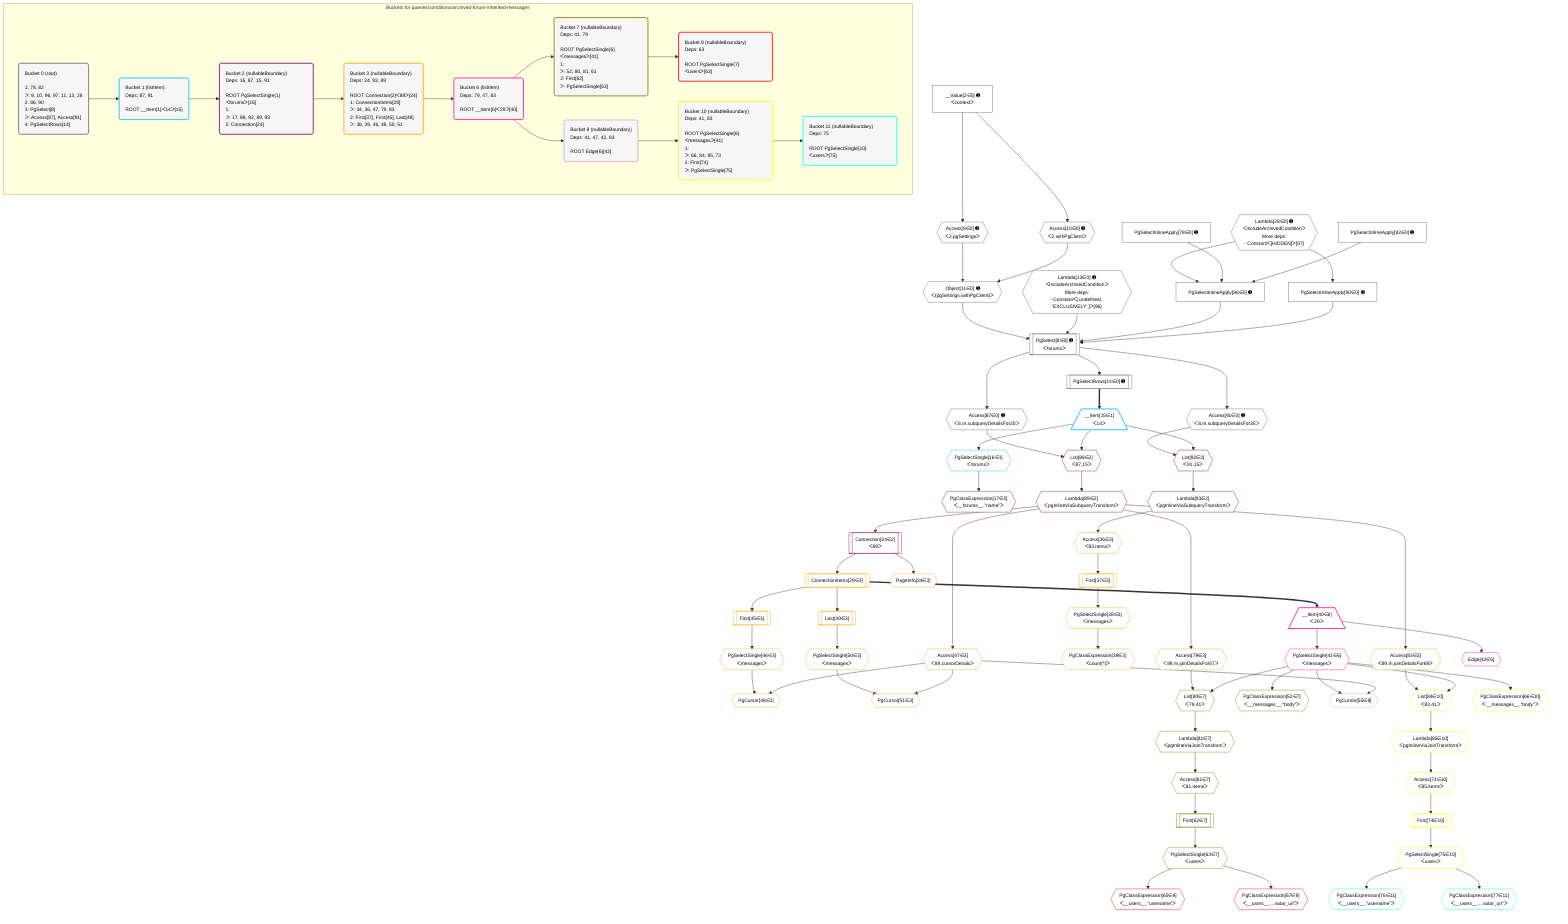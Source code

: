 %%{init: {'themeVariables': { 'fontSize': '12px'}}}%%
graph TD
    classDef path fill:#eee,stroke:#000,color:#000
    classDef plan fill:#fff,stroke-width:1px,color:#000
    classDef itemplan fill:#fff,stroke-width:2px,color:#000
    classDef unbatchedplan fill:#dff,stroke-width:1px,color:#000
    classDef sideeffectplan fill:#fcc,stroke-width:2px,color:#000
    classDef bucket fill:#f6f6f6,color:#000,stroke-width:2px,text-align:left

    subgraph "Buckets for queries/conditions/archived-forum-inherited-messages"
    Bucket0("Bucket 0 (root)<br /><br />1: 78, 82<br />ᐳ: 9, 10, 96, 97, 11, 13, 28<br />2: 86, 90<br />3: PgSelect[8]<br />ᐳ: Access[87], Access[91]<br />4: PgSelectRows[14]"):::bucket
    Bucket1("Bucket 1 (listItem)<br />Deps: 87, 91<br /><br />ROOT __Item{1}ᐸ14ᐳ[15]"):::bucket
    Bucket2("Bucket 2 (nullableBoundary)<br />Deps: 16, 87, 15, 91<br /><br />ROOT PgSelectSingle{1}ᐸforumsᐳ[16]<br />1: <br />ᐳ: 17, 88, 92, 89, 93<br />2: Connection[24]"):::bucket
    Bucket3("Bucket 3 (nullableBoundary)<br />Deps: 24, 93, 89<br /><br />ROOT Connection{2}ᐸ89ᐳ[24]<br />1: ConnectionItems[29]<br />ᐳ: 34, 36, 47, 79, 83<br />2: First[37], First[45], Last[49]<br />ᐳ: 38, 39, 46, 48, 50, 51"):::bucket
    Bucket6("Bucket 6 (listItem)<br />Deps: 79, 47, 83<br /><br />ROOT __Item{6}ᐸ29ᐳ[40]"):::bucket
    Bucket7("Bucket 7 (nullableBoundary)<br />Deps: 41, 79<br /><br />ROOT PgSelectSingle{6}ᐸmessagesᐳ[41]<br />1: <br />ᐳ: 52, 80, 81, 61<br />2: First[62]<br />ᐳ: PgSelectSingle[63]"):::bucket
    Bucket8("Bucket 8 (nullableBoundary)<br />Deps: 41, 47, 42, 83<br /><br />ROOT Edge{6}[42]"):::bucket
    Bucket9("Bucket 9 (nullableBoundary)<br />Deps: 63<br /><br />ROOT PgSelectSingle{7}ᐸusersᐳ[63]"):::bucket
    Bucket10("Bucket 10 (nullableBoundary)<br />Deps: 41, 83<br /><br />ROOT PgSelectSingle{6}ᐸmessagesᐳ[41]<br />1: <br />ᐳ: 66, 84, 85, 73<br />2: First[74]<br />ᐳ: PgSelectSingle[75]"):::bucket
    Bucket11("Bucket 11 (nullableBoundary)<br />Deps: 75<br /><br />ROOT PgSelectSingle{10}ᐸusersᐳ[75]"):::bucket
    end
    Bucket0 --> Bucket1
    Bucket1 --> Bucket2
    Bucket2 --> Bucket3
    Bucket3 --> Bucket6
    Bucket6 --> Bucket7 & Bucket8
    Bucket7 --> Bucket9
    Bucket8 --> Bucket10
    Bucket10 --> Bucket11

    %% plan dependencies
    PgSelect8[["PgSelect[8∈0] ➊<br />ᐸforumsᐳ"]]:::plan
    Object11{{"Object[11∈0] ➊<br />ᐸ{pgSettings,withPgClient}ᐳ"}}:::plan
    Lambda13{{"Lambda[13∈0] ➊<br />ᐸincludeArchivedConditionᐳ<br />More deps:<br />- Constantᐸ[ undefined, 'EXCLUSIVELY' ]ᐳ[96]"}}:::plan
    PgSelectInlineApply86["PgSelectInlineApply[86∈0] ➊"]:::plan
    PgSelectInlineApply90["PgSelectInlineApply[90∈0] ➊"]:::plan
    Object11 & Lambda13 & PgSelectInlineApply86 & PgSelectInlineApply90 --> PgSelect8
    Lambda28{{"Lambda[28∈0] ➊<br />ᐸincludeArchivedConditionᐳ<br />More deps:<br />- Constantᐸ[HIDDEN]ᐳ[97]"}}:::plan
    PgSelectInlineApply78["PgSelectInlineApply[78∈0] ➊"]:::plan
    PgSelectInlineApply82["PgSelectInlineApply[82∈0] ➊"]:::plan
    Lambda28 & PgSelectInlineApply78 & PgSelectInlineApply82 --> PgSelectInlineApply86
    Access9{{"Access[9∈0] ➊<br />ᐸ2.pgSettingsᐳ"}}:::plan
    Access10{{"Access[10∈0] ➊<br />ᐸ2.withPgClientᐳ"}}:::plan
    Access9 & Access10 --> Object11
    __Value2["__Value[2∈0] ➊<br />ᐸcontextᐳ"]:::plan
    __Value2 --> Access9
    __Value2 --> Access10
    PgSelectRows14[["PgSelectRows[14∈0] ➊"]]:::plan
    PgSelect8 --> PgSelectRows14
    Access87{{"Access[87∈0] ➊<br />ᐸ8.m.subqueryDetailsFor20ᐳ"}}:::plan
    PgSelect8 --> Access87
    Lambda28 --> PgSelectInlineApply90
    Access91{{"Access[91∈0] ➊<br />ᐸ8.m.subqueryDetailsFor35ᐳ"}}:::plan
    PgSelect8 --> Access91
    __Item15[/"__Item[15∈1]<br />ᐸ14ᐳ"\]:::itemplan
    PgSelectRows14 ==> __Item15
    PgSelectSingle16{{"PgSelectSingle[16∈1]<br />ᐸforumsᐳ"}}:::plan
    __Item15 --> PgSelectSingle16
    List88{{"List[88∈2]<br />ᐸ87,15ᐳ"}}:::plan
    Access87 & __Item15 --> List88
    List92{{"List[92∈2]<br />ᐸ91,15ᐳ"}}:::plan
    Access91 & __Item15 --> List92
    PgClassExpression17{{"PgClassExpression[17∈2]<br />ᐸ__forums__.”name”ᐳ"}}:::plan
    PgSelectSingle16 --> PgClassExpression17
    Connection24[["Connection[24∈2]<br />ᐸ89ᐳ"]]:::plan
    Lambda89{{"Lambda[89∈2]<br />ᐸpgInlineViaSubqueryTransformᐳ"}}:::plan
    Lambda89 --> Connection24
    List88 --> Lambda89
    Lambda93{{"Lambda[93∈2]<br />ᐸpgInlineViaSubqueryTransformᐳ"}}:::plan
    List92 --> Lambda93
    PgCursor48{{"PgCursor[48∈3]"}}:::plan
    PgSelectSingle46{{"PgSelectSingle[46∈3]<br />ᐸmessagesᐳ"}}:::plan
    Access47{{"Access[47∈3]<br />ᐸ89.cursorDetailsᐳ"}}:::plan
    PgSelectSingle46 & Access47 --> PgCursor48
    PgCursor51{{"PgCursor[51∈3]"}}:::plan
    PgSelectSingle50{{"PgSelectSingle[50∈3]<br />ᐸmessagesᐳ"}}:::plan
    PgSelectSingle50 & Access47 --> PgCursor51
    ConnectionItems29[["ConnectionItems[29∈3]"]]:::plan
    Connection24 --> ConnectionItems29
    PageInfo34{{"PageInfo[34∈3]"}}:::plan
    Connection24 --> PageInfo34
    Access36{{"Access[36∈3]<br />ᐸ93.itemsᐳ"}}:::plan
    Lambda93 --> Access36
    First37[["First[37∈3]"]]:::plan
    Access36 --> First37
    PgSelectSingle38{{"PgSelectSingle[38∈3]<br />ᐸmessagesᐳ"}}:::plan
    First37 --> PgSelectSingle38
    PgClassExpression39{{"PgClassExpression[39∈3]<br />ᐸcount(*)ᐳ"}}:::plan
    PgSelectSingle38 --> PgClassExpression39
    First45[["First[45∈3]"]]:::plan
    ConnectionItems29 --> First45
    First45 --> PgSelectSingle46
    Lambda89 --> Access47
    Last49[["Last[49∈3]"]]:::plan
    ConnectionItems29 --> Last49
    Last49 --> PgSelectSingle50
    Access79{{"Access[79∈3]<br />ᐸ89.m.joinDetailsFor57ᐳ"}}:::plan
    Lambda89 --> Access79
    Access83{{"Access[83∈3]<br />ᐸ89.m.joinDetailsFor69ᐳ"}}:::plan
    Lambda89 --> Access83
    __Item40[/"__Item[40∈6]<br />ᐸ29ᐳ"\]:::itemplan
    ConnectionItems29 ==> __Item40
    PgSelectSingle41{{"PgSelectSingle[41∈6]<br />ᐸmessagesᐳ"}}:::plan
    __Item40 --> PgSelectSingle41
    Edge42{{"Edge[42∈6]"}}:::plan
    __Item40 --> Edge42
    List80{{"List[80∈7]<br />ᐸ79,41ᐳ"}}:::plan
    Access79 & PgSelectSingle41 --> List80
    PgClassExpression52{{"PgClassExpression[52∈7]<br />ᐸ__messages__.”body”ᐳ"}}:::plan
    PgSelectSingle41 --> PgClassExpression52
    Access61{{"Access[61∈7]<br />ᐸ81.itemsᐳ"}}:::plan
    Lambda81{{"Lambda[81∈7]<br />ᐸpgInlineViaJoinTransformᐳ"}}:::plan
    Lambda81 --> Access61
    First62[["First[62∈7]"]]:::plan
    Access61 --> First62
    PgSelectSingle63{{"PgSelectSingle[63∈7]<br />ᐸusersᐳ"}}:::plan
    First62 --> PgSelectSingle63
    List80 --> Lambda81
    PgCursor55{{"PgCursor[55∈8]"}}:::plan
    PgSelectSingle41 & Access47 --> PgCursor55
    PgClassExpression65{{"PgClassExpression[65∈9]<br />ᐸ__users__.”username”ᐳ"}}:::plan
    PgSelectSingle63 --> PgClassExpression65
    PgClassExpression67{{"PgClassExpression[67∈9]<br />ᐸ__users__....vatar_url”ᐳ"}}:::plan
    PgSelectSingle63 --> PgClassExpression67
    List84{{"List[84∈10]<br />ᐸ83,41ᐳ"}}:::plan
    Access83 & PgSelectSingle41 --> List84
    PgClassExpression66{{"PgClassExpression[66∈10]<br />ᐸ__messages__.”body”ᐳ"}}:::plan
    PgSelectSingle41 --> PgClassExpression66
    Access73{{"Access[73∈10]<br />ᐸ85.itemsᐳ"}}:::plan
    Lambda85{{"Lambda[85∈10]<br />ᐸpgInlineViaJoinTransformᐳ"}}:::plan
    Lambda85 --> Access73
    First74[["First[74∈10]"]]:::plan
    Access73 --> First74
    PgSelectSingle75{{"PgSelectSingle[75∈10]<br />ᐸusersᐳ"}}:::plan
    First74 --> PgSelectSingle75
    List84 --> Lambda85
    PgClassExpression76{{"PgClassExpression[76∈11]<br />ᐸ__users__.”username”ᐳ"}}:::plan
    PgSelectSingle75 --> PgClassExpression76
    PgClassExpression77{{"PgClassExpression[77∈11]<br />ᐸ__users__....vatar_url”ᐳ"}}:::plan
    PgSelectSingle75 --> PgClassExpression77

    %% define steps
    classDef bucket0 stroke:#696969
    class Bucket0,__Value2,PgSelect8,Access9,Access10,Object11,Lambda13,PgSelectRows14,Lambda28,PgSelectInlineApply78,PgSelectInlineApply82,PgSelectInlineApply86,Access87,PgSelectInlineApply90,Access91 bucket0
    classDef bucket1 stroke:#00bfff
    class Bucket1,__Item15,PgSelectSingle16 bucket1
    classDef bucket2 stroke:#7f007f
    class Bucket2,PgClassExpression17,Connection24,List88,Lambda89,List92,Lambda93 bucket2
    classDef bucket3 stroke:#ffa500
    class Bucket3,ConnectionItems29,PageInfo34,Access36,First37,PgSelectSingle38,PgClassExpression39,First45,PgSelectSingle46,Access47,PgCursor48,Last49,PgSelectSingle50,PgCursor51,Access79,Access83 bucket3
    classDef bucket6 stroke:#ff1493
    class Bucket6,__Item40,PgSelectSingle41,Edge42 bucket6
    classDef bucket7 stroke:#808000
    class Bucket7,PgClassExpression52,Access61,First62,PgSelectSingle63,List80,Lambda81 bucket7
    classDef bucket8 stroke:#dda0dd
    class Bucket8,PgCursor55 bucket8
    classDef bucket9 stroke:#ff0000
    class Bucket9,PgClassExpression65,PgClassExpression67 bucket9
    classDef bucket10 stroke:#ffff00
    class Bucket10,PgClassExpression66,Access73,First74,PgSelectSingle75,List84,Lambda85 bucket10
    classDef bucket11 stroke:#00ffff
    class Bucket11,PgClassExpression76,PgClassExpression77 bucket11